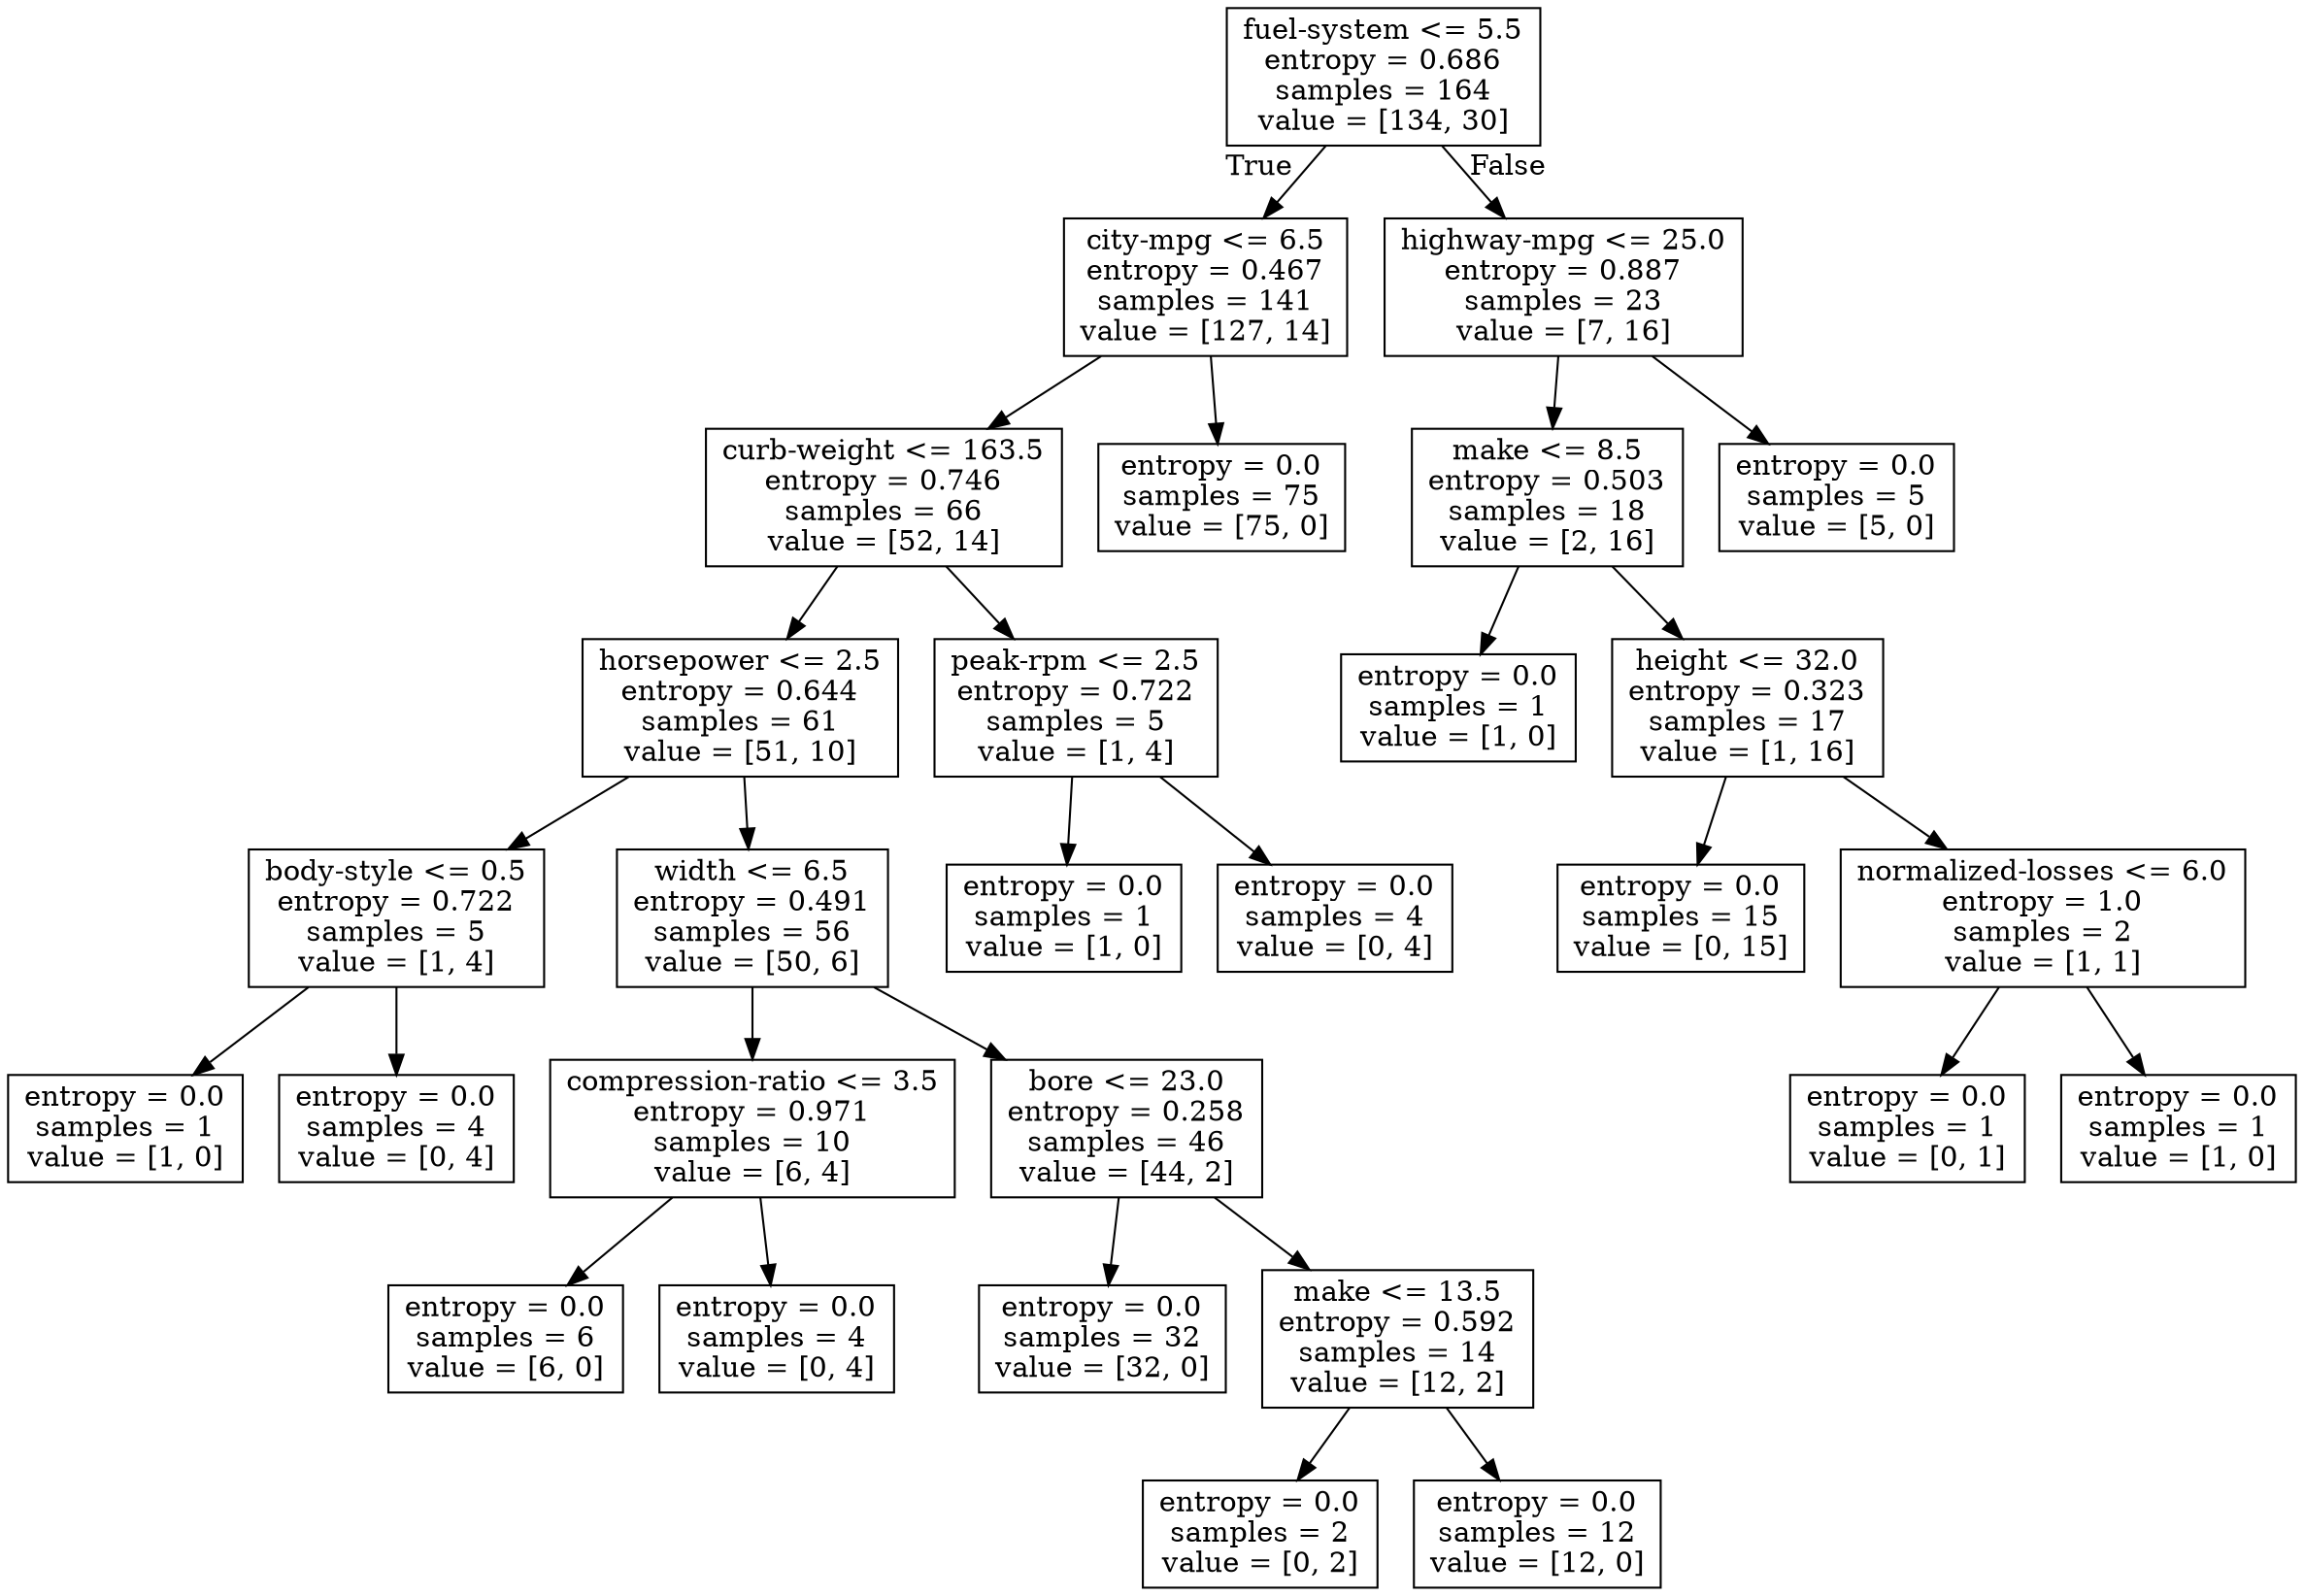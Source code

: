 digraph Tree {
node [shape=box] ;
0 [label="fuel-system <= 5.5\nentropy = 0.686\nsamples = 164\nvalue = [134, 30]"] ;
1 [label="city-mpg <= 6.5\nentropy = 0.467\nsamples = 141\nvalue = [127, 14]"] ;
0 -> 1 [labeldistance=2.5, labelangle=45, headlabel="True"] ;
2 [label="curb-weight <= 163.5\nentropy = 0.746\nsamples = 66\nvalue = [52, 14]"] ;
1 -> 2 ;
3 [label="horsepower <= 2.5\nentropy = 0.644\nsamples = 61\nvalue = [51, 10]"] ;
2 -> 3 ;
4 [label="body-style <= 0.5\nentropy = 0.722\nsamples = 5\nvalue = [1, 4]"] ;
3 -> 4 ;
5 [label="entropy = 0.0\nsamples = 1\nvalue = [1, 0]"] ;
4 -> 5 ;
6 [label="entropy = 0.0\nsamples = 4\nvalue = [0, 4]"] ;
4 -> 6 ;
7 [label="width <= 6.5\nentropy = 0.491\nsamples = 56\nvalue = [50, 6]"] ;
3 -> 7 ;
8 [label="compression-ratio <= 3.5\nentropy = 0.971\nsamples = 10\nvalue = [6, 4]"] ;
7 -> 8 ;
9 [label="entropy = 0.0\nsamples = 6\nvalue = [6, 0]"] ;
8 -> 9 ;
10 [label="entropy = 0.0\nsamples = 4\nvalue = [0, 4]"] ;
8 -> 10 ;
11 [label="bore <= 23.0\nentropy = 0.258\nsamples = 46\nvalue = [44, 2]"] ;
7 -> 11 ;
12 [label="entropy = 0.0\nsamples = 32\nvalue = [32, 0]"] ;
11 -> 12 ;
13 [label="make <= 13.5\nentropy = 0.592\nsamples = 14\nvalue = [12, 2]"] ;
11 -> 13 ;
14 [label="entropy = 0.0\nsamples = 2\nvalue = [0, 2]"] ;
13 -> 14 ;
15 [label="entropy = 0.0\nsamples = 12\nvalue = [12, 0]"] ;
13 -> 15 ;
16 [label="peak-rpm <= 2.5\nentropy = 0.722\nsamples = 5\nvalue = [1, 4]"] ;
2 -> 16 ;
17 [label="entropy = 0.0\nsamples = 1\nvalue = [1, 0]"] ;
16 -> 17 ;
18 [label="entropy = 0.0\nsamples = 4\nvalue = [0, 4]"] ;
16 -> 18 ;
19 [label="entropy = 0.0\nsamples = 75\nvalue = [75, 0]"] ;
1 -> 19 ;
20 [label="highway-mpg <= 25.0\nentropy = 0.887\nsamples = 23\nvalue = [7, 16]"] ;
0 -> 20 [labeldistance=2.5, labelangle=-45, headlabel="False"] ;
21 [label="make <= 8.5\nentropy = 0.503\nsamples = 18\nvalue = [2, 16]"] ;
20 -> 21 ;
22 [label="entropy = 0.0\nsamples = 1\nvalue = [1, 0]"] ;
21 -> 22 ;
23 [label="height <= 32.0\nentropy = 0.323\nsamples = 17\nvalue = [1, 16]"] ;
21 -> 23 ;
24 [label="entropy = 0.0\nsamples = 15\nvalue = [0, 15]"] ;
23 -> 24 ;
25 [label="normalized-losses <= 6.0\nentropy = 1.0\nsamples = 2\nvalue = [1, 1]"] ;
23 -> 25 ;
26 [label="entropy = 0.0\nsamples = 1\nvalue = [0, 1]"] ;
25 -> 26 ;
27 [label="entropy = 0.0\nsamples = 1\nvalue = [1, 0]"] ;
25 -> 27 ;
28 [label="entropy = 0.0\nsamples = 5\nvalue = [5, 0]"] ;
20 -> 28 ;
}